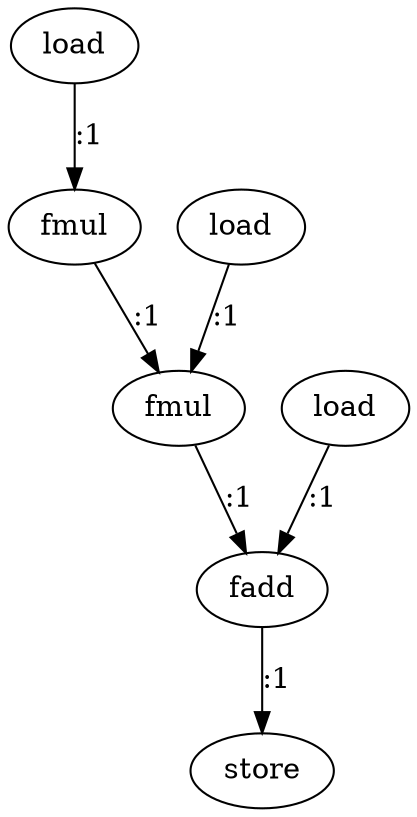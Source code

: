 digraph  {
   0 [label="load"];
   1 [label="fmul"];
   2 [label="load"];
   3 [label="fmul"];
   4 [label="load"];
   5 [label="fadd"];
   6 [label="store"];

   0->1 [label=":1"]
   1->3 [label=":1"]
   2->3 [label=":1"]
   3->5 [label=":1"]
   4->5 [label=":1"]
   5->6 [label=":1"]
}
